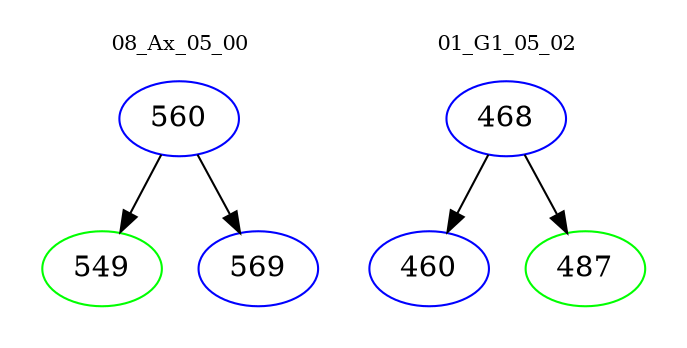 digraph{
subgraph cluster_0 {
color = white
label = "08_Ax_05_00";
fontsize=10;
T0_560 [label="560", color="blue"]
T0_560 -> T0_549 [color="black"]
T0_549 [label="549", color="green"]
T0_560 -> T0_569 [color="black"]
T0_569 [label="569", color="blue"]
}
subgraph cluster_1 {
color = white
label = "01_G1_05_02";
fontsize=10;
T1_468 [label="468", color="blue"]
T1_468 -> T1_460 [color="black"]
T1_460 [label="460", color="blue"]
T1_468 -> T1_487 [color="black"]
T1_487 [label="487", color="green"]
}
}
